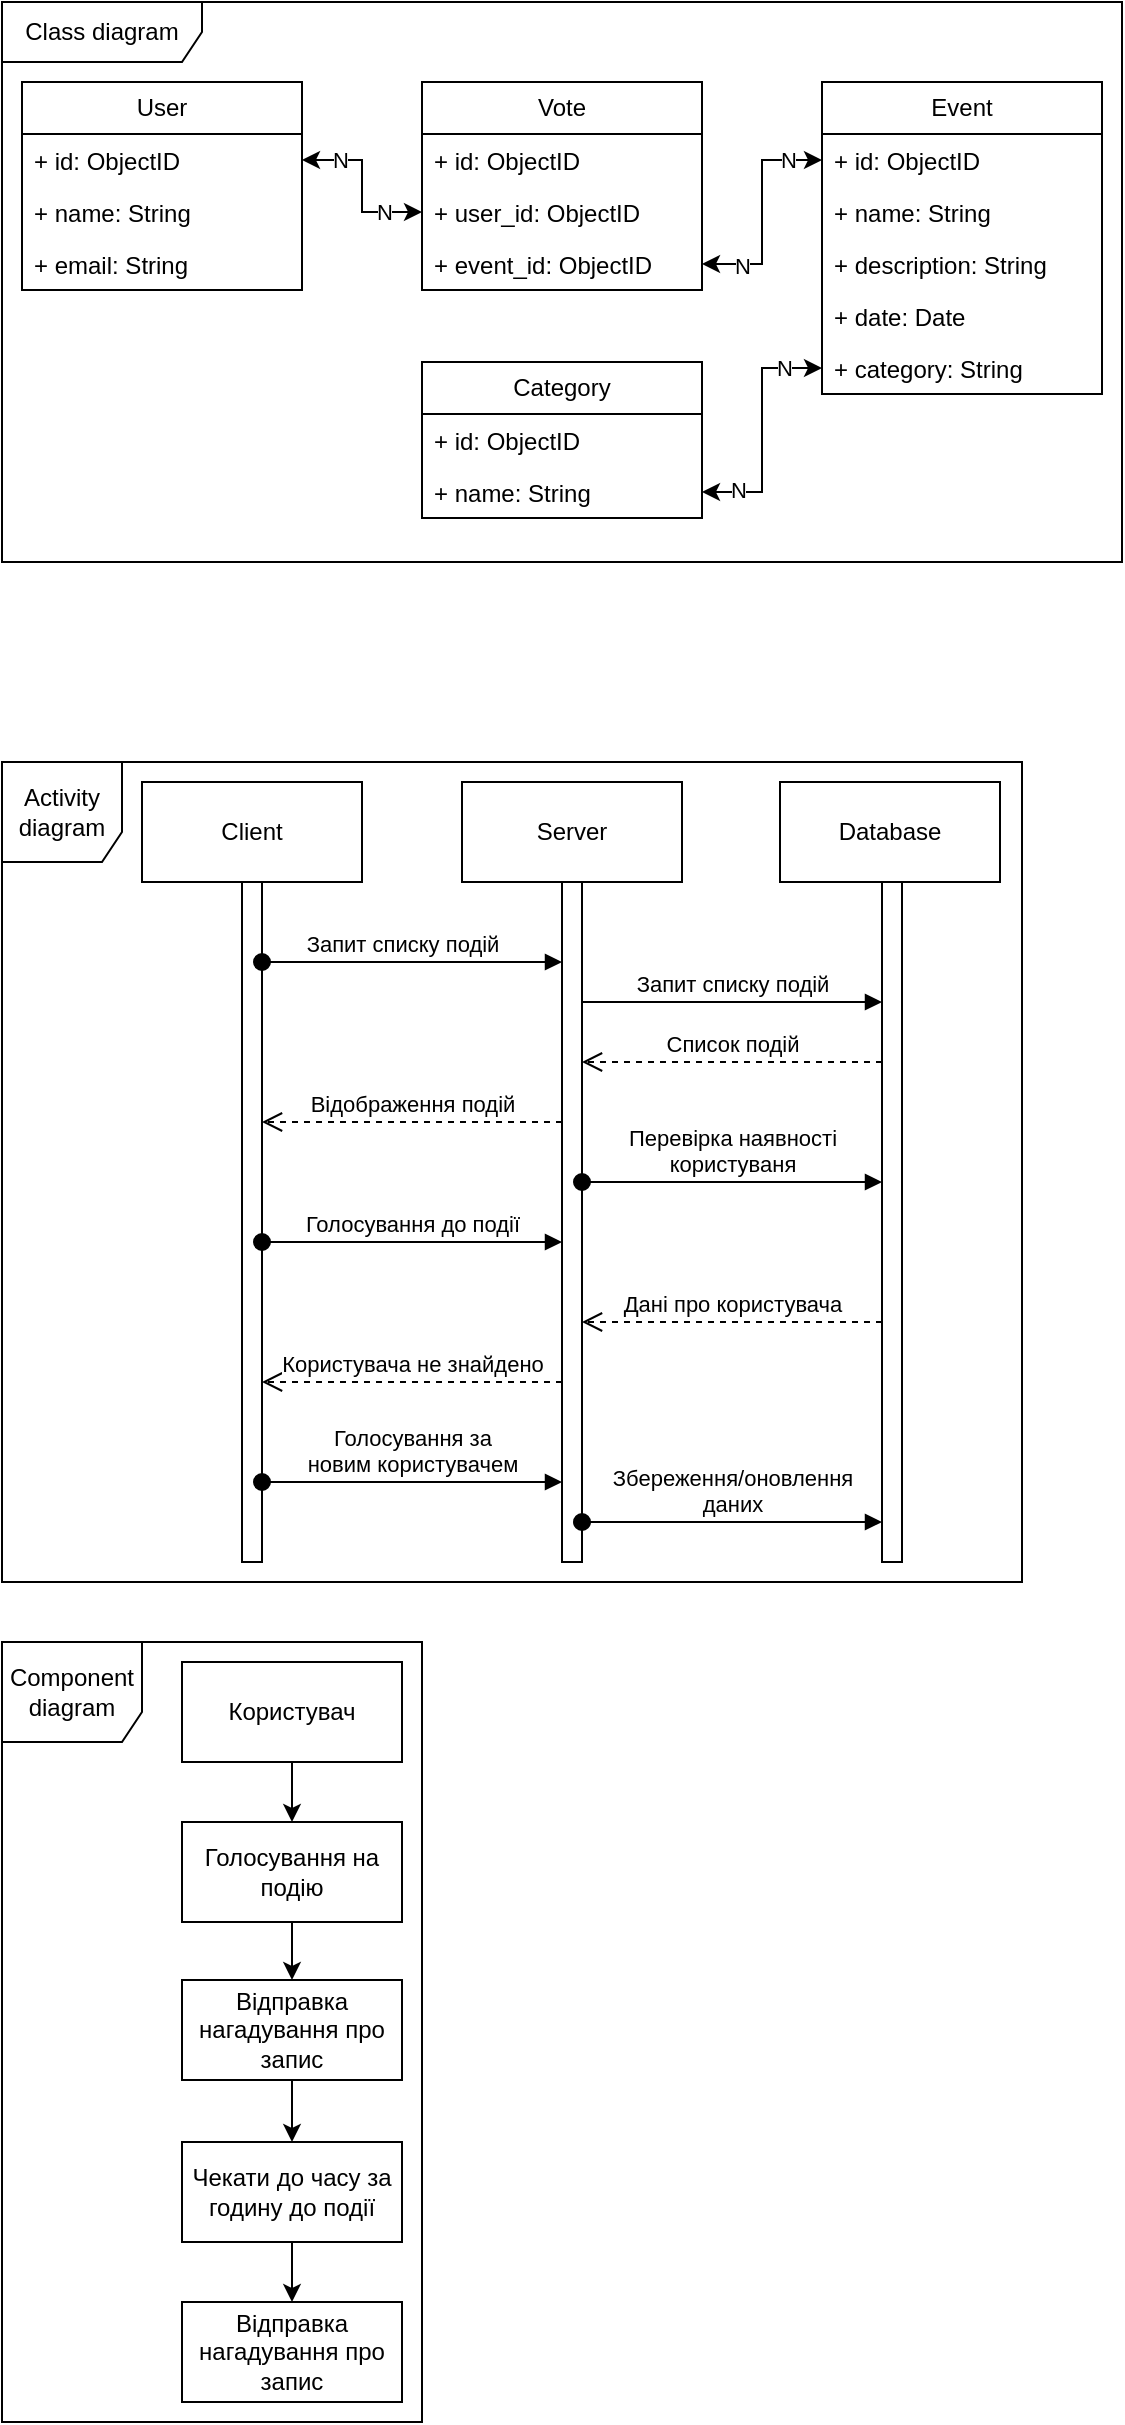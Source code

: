 <mxfile version="24.1.0" type="device">
  <diagram name="Страница — 1" id="8kipEARYRJaFEadC1Kch">
    <mxGraphModel dx="1195" dy="697" grid="1" gridSize="10" guides="1" tooltips="1" connect="1" arrows="1" fold="1" page="1" pageScale="1" pageWidth="827" pageHeight="1169" math="0" shadow="0">
      <root>
        <mxCell id="0" />
        <mxCell id="1" parent="0" />
        <mxCell id="-2Qa8j6UVPZS23jxc8oc-122" value="" style="group" vertex="1" connectable="0" parent="1">
          <mxGeometry x="30" y="430" width="510" height="410" as="geometry" />
        </mxCell>
        <mxCell id="-2Qa8j6UVPZS23jxc8oc-103" value="Client" style="html=1;whiteSpace=wrap;" vertex="1" parent="-2Qa8j6UVPZS23jxc8oc-122">
          <mxGeometry x="70" y="10" width="110" height="50" as="geometry" />
        </mxCell>
        <mxCell id="-2Qa8j6UVPZS23jxc8oc-104" value="" style="html=1;points=[[0,0,0,0,5],[0,1,0,0,-5],[1,0,0,0,5],[1,1,0,0,-5]];perimeter=orthogonalPerimeter;outlineConnect=0;targetShapes=umlLifeline;portConstraint=eastwest;newEdgeStyle={&quot;curved&quot;:0,&quot;rounded&quot;:0};" vertex="1" parent="-2Qa8j6UVPZS23jxc8oc-122">
          <mxGeometry x="120" y="60" width="10" height="340" as="geometry" />
        </mxCell>
        <mxCell id="-2Qa8j6UVPZS23jxc8oc-105" value="Server" style="html=1;whiteSpace=wrap;" vertex="1" parent="-2Qa8j6UVPZS23jxc8oc-122">
          <mxGeometry x="230" y="10" width="110" height="50" as="geometry" />
        </mxCell>
        <mxCell id="-2Qa8j6UVPZS23jxc8oc-106" value="Database" style="html=1;whiteSpace=wrap;" vertex="1" parent="-2Qa8j6UVPZS23jxc8oc-122">
          <mxGeometry x="389" y="10" width="110" height="50" as="geometry" />
        </mxCell>
        <mxCell id="-2Qa8j6UVPZS23jxc8oc-107" value="" style="html=1;points=[[0,0,0,0,5],[0,1,0,0,-5],[1,0,0,0,5],[1,1,0,0,-5]];perimeter=orthogonalPerimeter;outlineConnect=0;targetShapes=umlLifeline;portConstraint=eastwest;newEdgeStyle={&quot;curved&quot;:0,&quot;rounded&quot;:0};" vertex="1" parent="-2Qa8j6UVPZS23jxc8oc-122">
          <mxGeometry x="280" y="60" width="10" height="340" as="geometry" />
        </mxCell>
        <mxCell id="-2Qa8j6UVPZS23jxc8oc-108" value="" style="html=1;points=[[0,0,0,0,5],[0,1,0,0,-5],[1,0,0,0,5],[1,1,0,0,-5]];perimeter=orthogonalPerimeter;outlineConnect=0;targetShapes=umlLifeline;portConstraint=eastwest;newEdgeStyle={&quot;curved&quot;:0,&quot;rounded&quot;:0};" vertex="1" parent="-2Qa8j6UVPZS23jxc8oc-122">
          <mxGeometry x="440" y="60" width="10" height="340" as="geometry" />
        </mxCell>
        <mxCell id="-2Qa8j6UVPZS23jxc8oc-110" value="Запит списку подій" style="html=1;verticalAlign=bottom;startArrow=oval;endArrow=block;startSize=8;curved=0;rounded=0;" edge="1" target="-2Qa8j6UVPZS23jxc8oc-107" parent="-2Qa8j6UVPZS23jxc8oc-122" source="-2Qa8j6UVPZS23jxc8oc-104">
          <mxGeometry x="-0.067" relative="1" as="geometry">
            <mxPoint x="170" y="125" as="sourcePoint" />
            <mxPoint x="240" y="125" as="targetPoint" />
            <Array as="points">
              <mxPoint x="190" y="100" />
            </Array>
            <mxPoint as="offset" />
          </mxGeometry>
        </mxCell>
        <mxCell id="-2Qa8j6UVPZS23jxc8oc-112" value="Запит списку подій" style="html=1;verticalAlign=bottom;endArrow=block;curved=0;rounded=0;" edge="1" target="-2Qa8j6UVPZS23jxc8oc-108" parent="-2Qa8j6UVPZS23jxc8oc-122" source="-2Qa8j6UVPZS23jxc8oc-107">
          <mxGeometry relative="1" as="geometry">
            <mxPoint x="319" y="125" as="sourcePoint" />
            <mxPoint x="389" y="125" as="targetPoint" />
            <Array as="points">
              <mxPoint x="340" y="120" />
            </Array>
          </mxGeometry>
        </mxCell>
        <mxCell id="-2Qa8j6UVPZS23jxc8oc-113" value="Список подій" style="html=1;verticalAlign=bottom;endArrow=open;dashed=1;endSize=8;curved=0;rounded=0;" edge="1" source="-2Qa8j6UVPZS23jxc8oc-108" parent="-2Qa8j6UVPZS23jxc8oc-122" target="-2Qa8j6UVPZS23jxc8oc-107">
          <mxGeometry relative="1" as="geometry">
            <mxPoint x="319" y="195" as="targetPoint" />
            <mxPoint x="389" y="195" as="sourcePoint" />
            <Array as="points">
              <mxPoint x="360" y="150" />
            </Array>
          </mxGeometry>
        </mxCell>
        <mxCell id="-2Qa8j6UVPZS23jxc8oc-114" value="Відображення подій" style="html=1;verticalAlign=bottom;endArrow=open;dashed=1;endSize=8;curved=0;rounded=0;" edge="1" parent="-2Qa8j6UVPZS23jxc8oc-122">
          <mxGeometry relative="1" as="geometry">
            <mxPoint x="130" y="180" as="targetPoint" />
            <mxPoint x="280" y="180" as="sourcePoint" />
            <Array as="points">
              <mxPoint x="200" y="180" />
            </Array>
          </mxGeometry>
        </mxCell>
        <mxCell id="-2Qa8j6UVPZS23jxc8oc-115" value="Голосування до події" style="html=1;verticalAlign=bottom;startArrow=oval;startFill=1;endArrow=block;startSize=8;curved=0;rounded=0;entryX=0;entryY=0.342;entryDx=0;entryDy=0;entryPerimeter=0;" edge="1" parent="-2Qa8j6UVPZS23jxc8oc-122" source="-2Qa8j6UVPZS23jxc8oc-104">
          <mxGeometry width="60" relative="1" as="geometry">
            <mxPoint x="135.83" y="240.0" as="sourcePoint" />
            <mxPoint x="280" y="240.0" as="targetPoint" />
          </mxGeometry>
        </mxCell>
        <mxCell id="-2Qa8j6UVPZS23jxc8oc-116" value="Перевірка наявності&lt;div&gt;користуваня&lt;/div&gt;" style="html=1;verticalAlign=bottom;startArrow=oval;startFill=1;endArrow=block;startSize=8;curved=0;rounded=0;exitX=1;exitY=0.378;exitDx=0;exitDy=0;exitPerimeter=0;" edge="1" parent="-2Qa8j6UVPZS23jxc8oc-122">
          <mxGeometry width="60" relative="1" as="geometry">
            <mxPoint x="290" y="210" as="sourcePoint" />
            <mxPoint x="440" y="210" as="targetPoint" />
          </mxGeometry>
        </mxCell>
        <mxCell id="-2Qa8j6UVPZS23jxc8oc-117" value="Дані про користувача" style="html=1;verticalAlign=bottom;endArrow=open;dashed=1;endSize=8;curved=0;rounded=0;" edge="1" parent="-2Qa8j6UVPZS23jxc8oc-122">
          <mxGeometry relative="1" as="geometry">
            <mxPoint x="290" y="280" as="targetPoint" />
            <mxPoint x="440" y="280" as="sourcePoint" />
            <Array as="points">
              <mxPoint x="360" y="280" />
            </Array>
          </mxGeometry>
        </mxCell>
        <mxCell id="-2Qa8j6UVPZS23jxc8oc-118" value="Користувача не знайдено" style="html=1;verticalAlign=bottom;endArrow=open;dashed=1;endSize=8;curved=0;rounded=0;" edge="1" parent="-2Qa8j6UVPZS23jxc8oc-122">
          <mxGeometry relative="1" as="geometry">
            <mxPoint x="130" y="310" as="targetPoint" />
            <mxPoint x="280" y="310" as="sourcePoint" />
            <Array as="points">
              <mxPoint x="200" y="310" />
            </Array>
          </mxGeometry>
        </mxCell>
        <mxCell id="-2Qa8j6UVPZS23jxc8oc-119" value="Голосування за&lt;div&gt;новим користувачем&lt;/div&gt;" style="html=1;verticalAlign=bottom;startArrow=oval;startFill=1;endArrow=block;startSize=8;curved=0;rounded=0;" edge="1" parent="-2Qa8j6UVPZS23jxc8oc-122">
          <mxGeometry width="60" relative="1" as="geometry">
            <mxPoint x="130" y="360" as="sourcePoint" />
            <mxPoint x="280" y="360" as="targetPoint" />
          </mxGeometry>
        </mxCell>
        <mxCell id="-2Qa8j6UVPZS23jxc8oc-120" value="Збереження/оновлення&lt;div&gt;даних&lt;/div&gt;" style="html=1;verticalAlign=bottom;startArrow=oval;startFill=1;endArrow=block;startSize=8;curved=0;rounded=0;" edge="1" parent="-2Qa8j6UVPZS23jxc8oc-122">
          <mxGeometry width="60" relative="1" as="geometry">
            <mxPoint x="290" y="380" as="sourcePoint" />
            <mxPoint x="440" y="380" as="targetPoint" />
          </mxGeometry>
        </mxCell>
        <mxCell id="-2Qa8j6UVPZS23jxc8oc-121" value="Activity diagram" style="shape=umlFrame;whiteSpace=wrap;html=1;pointerEvents=0;width=60;height=50;" vertex="1" parent="-2Qa8j6UVPZS23jxc8oc-122">
          <mxGeometry width="510" height="410" as="geometry" />
        </mxCell>
        <mxCell id="-2Qa8j6UVPZS23jxc8oc-123" value="" style="group" vertex="1" connectable="0" parent="1">
          <mxGeometry x="30" y="50" width="560" height="280" as="geometry" />
        </mxCell>
        <mxCell id="-2Qa8j6UVPZS23jxc8oc-17" value="User" style="swimlane;fontStyle=0;childLayout=stackLayout;horizontal=1;startSize=26;fillColor=none;horizontalStack=0;resizeParent=1;resizeParentMax=0;resizeLast=0;collapsible=1;marginBottom=0;whiteSpace=wrap;html=1;" vertex="1" parent="-2Qa8j6UVPZS23jxc8oc-123">
          <mxGeometry x="10" y="40" width="140" height="104" as="geometry" />
        </mxCell>
        <mxCell id="-2Qa8j6UVPZS23jxc8oc-18" value="+ id: ObjectID" style="text;strokeColor=none;fillColor=none;align=left;verticalAlign=top;spacingLeft=4;spacingRight=4;overflow=hidden;rotatable=0;points=[[0,0.5],[1,0.5]];portConstraint=eastwest;whiteSpace=wrap;html=1;" vertex="1" parent="-2Qa8j6UVPZS23jxc8oc-17">
          <mxGeometry y="26" width="140" height="26" as="geometry" />
        </mxCell>
        <mxCell id="-2Qa8j6UVPZS23jxc8oc-19" value="+ name: String" style="text;strokeColor=none;fillColor=none;align=left;verticalAlign=top;spacingLeft=4;spacingRight=4;overflow=hidden;rotatable=0;points=[[0,0.5],[1,0.5]];portConstraint=eastwest;whiteSpace=wrap;html=1;" vertex="1" parent="-2Qa8j6UVPZS23jxc8oc-17">
          <mxGeometry y="52" width="140" height="26" as="geometry" />
        </mxCell>
        <mxCell id="-2Qa8j6UVPZS23jxc8oc-20" value="+ email: String" style="text;strokeColor=none;fillColor=none;align=left;verticalAlign=top;spacingLeft=4;spacingRight=4;overflow=hidden;rotatable=0;points=[[0,0.5],[1,0.5]];portConstraint=eastwest;whiteSpace=wrap;html=1;" vertex="1" parent="-2Qa8j6UVPZS23jxc8oc-17">
          <mxGeometry y="78" width="140" height="26" as="geometry" />
        </mxCell>
        <mxCell id="-2Qa8j6UVPZS23jxc8oc-21" value="Event" style="swimlane;fontStyle=0;childLayout=stackLayout;horizontal=1;startSize=26;fillColor=none;horizontalStack=0;resizeParent=1;resizeParentMax=0;resizeLast=0;collapsible=1;marginBottom=0;whiteSpace=wrap;html=1;" vertex="1" parent="-2Qa8j6UVPZS23jxc8oc-123">
          <mxGeometry x="410" y="40" width="140" height="156" as="geometry" />
        </mxCell>
        <mxCell id="-2Qa8j6UVPZS23jxc8oc-22" value="+ id: ObjectID" style="text;strokeColor=none;fillColor=none;align=left;verticalAlign=top;spacingLeft=4;spacingRight=4;overflow=hidden;rotatable=0;points=[[0,0.5],[1,0.5]];portConstraint=eastwest;whiteSpace=wrap;html=1;" vertex="1" parent="-2Qa8j6UVPZS23jxc8oc-21">
          <mxGeometry y="26" width="140" height="26" as="geometry" />
        </mxCell>
        <mxCell id="-2Qa8j6UVPZS23jxc8oc-23" value="+ name: String" style="text;strokeColor=none;fillColor=none;align=left;verticalAlign=top;spacingLeft=4;spacingRight=4;overflow=hidden;rotatable=0;points=[[0,0.5],[1,0.5]];portConstraint=eastwest;whiteSpace=wrap;html=1;" vertex="1" parent="-2Qa8j6UVPZS23jxc8oc-21">
          <mxGeometry y="52" width="140" height="26" as="geometry" />
        </mxCell>
        <mxCell id="-2Qa8j6UVPZS23jxc8oc-24" value="+ description: String" style="text;strokeColor=none;fillColor=none;align=left;verticalAlign=top;spacingLeft=4;spacingRight=4;overflow=hidden;rotatable=0;points=[[0,0.5],[1,0.5]];portConstraint=eastwest;whiteSpace=wrap;html=1;" vertex="1" parent="-2Qa8j6UVPZS23jxc8oc-21">
          <mxGeometry y="78" width="140" height="26" as="geometry" />
        </mxCell>
        <mxCell id="-2Qa8j6UVPZS23jxc8oc-33" value="+ date: Date" style="text;strokeColor=none;fillColor=none;align=left;verticalAlign=top;spacingLeft=4;spacingRight=4;overflow=hidden;rotatable=0;points=[[0,0.5],[1,0.5]];portConstraint=eastwest;whiteSpace=wrap;html=1;" vertex="1" parent="-2Qa8j6UVPZS23jxc8oc-21">
          <mxGeometry y="104" width="140" height="26" as="geometry" />
        </mxCell>
        <mxCell id="-2Qa8j6UVPZS23jxc8oc-34" value="+ category: String" style="text;strokeColor=none;fillColor=none;align=left;verticalAlign=top;spacingLeft=4;spacingRight=4;overflow=hidden;rotatable=0;points=[[0,0.5],[1,0.5]];portConstraint=eastwest;whiteSpace=wrap;html=1;" vertex="1" parent="-2Qa8j6UVPZS23jxc8oc-21">
          <mxGeometry y="130" width="140" height="26" as="geometry" />
        </mxCell>
        <mxCell id="-2Qa8j6UVPZS23jxc8oc-25" value="Vote" style="swimlane;fontStyle=0;childLayout=stackLayout;horizontal=1;startSize=26;fillColor=none;horizontalStack=0;resizeParent=1;resizeParentMax=0;resizeLast=0;collapsible=1;marginBottom=0;whiteSpace=wrap;html=1;" vertex="1" parent="-2Qa8j6UVPZS23jxc8oc-123">
          <mxGeometry x="210" y="40" width="140" height="104" as="geometry" />
        </mxCell>
        <mxCell id="-2Qa8j6UVPZS23jxc8oc-26" value="+ id: ObjectID" style="text;strokeColor=none;fillColor=none;align=left;verticalAlign=top;spacingLeft=4;spacingRight=4;overflow=hidden;rotatable=0;points=[[0,0.5],[1,0.5]];portConstraint=eastwest;whiteSpace=wrap;html=1;" vertex="1" parent="-2Qa8j6UVPZS23jxc8oc-25">
          <mxGeometry y="26" width="140" height="26" as="geometry" />
        </mxCell>
        <mxCell id="-2Qa8j6UVPZS23jxc8oc-27" value="+ user_id: ObjectID" style="text;strokeColor=none;fillColor=none;align=left;verticalAlign=top;spacingLeft=4;spacingRight=4;overflow=hidden;rotatable=0;points=[[0,0.5],[1,0.5]];portConstraint=eastwest;whiteSpace=wrap;html=1;" vertex="1" parent="-2Qa8j6UVPZS23jxc8oc-25">
          <mxGeometry y="52" width="140" height="26" as="geometry" />
        </mxCell>
        <mxCell id="-2Qa8j6UVPZS23jxc8oc-28" value="+ event_id: ObjectID" style="text;strokeColor=none;fillColor=none;align=left;verticalAlign=top;spacingLeft=4;spacingRight=4;overflow=hidden;rotatable=0;points=[[0,0.5],[1,0.5]];portConstraint=eastwest;whiteSpace=wrap;html=1;" vertex="1" parent="-2Qa8j6UVPZS23jxc8oc-25">
          <mxGeometry y="78" width="140" height="26" as="geometry" />
        </mxCell>
        <mxCell id="-2Qa8j6UVPZS23jxc8oc-29" value="Category" style="swimlane;fontStyle=0;childLayout=stackLayout;horizontal=1;startSize=26;fillColor=none;horizontalStack=0;resizeParent=1;resizeParentMax=0;resizeLast=0;collapsible=1;marginBottom=0;whiteSpace=wrap;html=1;" vertex="1" parent="-2Qa8j6UVPZS23jxc8oc-123">
          <mxGeometry x="210" y="180" width="140" height="78" as="geometry" />
        </mxCell>
        <mxCell id="-2Qa8j6UVPZS23jxc8oc-30" value="+ id: ObjectID" style="text;strokeColor=none;fillColor=none;align=left;verticalAlign=top;spacingLeft=4;spacingRight=4;overflow=hidden;rotatable=0;points=[[0,0.5],[1,0.5]];portConstraint=eastwest;whiteSpace=wrap;html=1;" vertex="1" parent="-2Qa8j6UVPZS23jxc8oc-29">
          <mxGeometry y="26" width="140" height="26" as="geometry" />
        </mxCell>
        <mxCell id="-2Qa8j6UVPZS23jxc8oc-31" value="+ name: String" style="text;strokeColor=none;fillColor=none;align=left;verticalAlign=top;spacingLeft=4;spacingRight=4;overflow=hidden;rotatable=0;points=[[0,0.5],[1,0.5]];portConstraint=eastwest;whiteSpace=wrap;html=1;" vertex="1" parent="-2Qa8j6UVPZS23jxc8oc-29">
          <mxGeometry y="52" width="140" height="26" as="geometry" />
        </mxCell>
        <mxCell id="-2Qa8j6UVPZS23jxc8oc-37" style="edgeStyle=orthogonalEdgeStyle;rounded=0;orthogonalLoop=1;jettySize=auto;html=1;startArrow=classic;startFill=1;" edge="1" parent="-2Qa8j6UVPZS23jxc8oc-123" source="-2Qa8j6UVPZS23jxc8oc-34" target="-2Qa8j6UVPZS23jxc8oc-31">
          <mxGeometry relative="1" as="geometry" />
        </mxCell>
        <mxCell id="-2Qa8j6UVPZS23jxc8oc-40" value="N" style="edgeLabel;html=1;align=center;verticalAlign=middle;resizable=0;points=[];" vertex="1" connectable="0" parent="-2Qa8j6UVPZS23jxc8oc-37">
          <mxGeometry x="-0.81" relative="1" as="geometry">
            <mxPoint x="-8" as="offset" />
          </mxGeometry>
        </mxCell>
        <mxCell id="-2Qa8j6UVPZS23jxc8oc-41" value="N" style="edgeLabel;html=1;align=center;verticalAlign=middle;resizable=0;points=[];" vertex="1" connectable="0" parent="-2Qa8j6UVPZS23jxc8oc-37">
          <mxGeometry x="0.714" y="-1" relative="1" as="geometry">
            <mxPoint as="offset" />
          </mxGeometry>
        </mxCell>
        <mxCell id="-2Qa8j6UVPZS23jxc8oc-38" style="edgeStyle=orthogonalEdgeStyle;rounded=0;orthogonalLoop=1;jettySize=auto;html=1;startArrow=classic;startFill=1;" edge="1" parent="-2Qa8j6UVPZS23jxc8oc-123" source="-2Qa8j6UVPZS23jxc8oc-27" target="-2Qa8j6UVPZS23jxc8oc-18">
          <mxGeometry relative="1" as="geometry" />
        </mxCell>
        <mxCell id="-2Qa8j6UVPZS23jxc8oc-45" value="N" style="edgeLabel;html=1;align=center;verticalAlign=middle;resizable=0;points=[];" vertex="1" connectable="0" parent="-2Qa8j6UVPZS23jxc8oc-38">
          <mxGeometry x="-0.831" relative="1" as="geometry">
            <mxPoint x="-12" as="offset" />
          </mxGeometry>
        </mxCell>
        <mxCell id="-2Qa8j6UVPZS23jxc8oc-46" value="N" style="edgeLabel;html=1;align=center;verticalAlign=middle;resizable=0;points=[];" vertex="1" connectable="0" parent="-2Qa8j6UVPZS23jxc8oc-38">
          <mxGeometry x="0.571" relative="1" as="geometry">
            <mxPoint as="offset" />
          </mxGeometry>
        </mxCell>
        <mxCell id="-2Qa8j6UVPZS23jxc8oc-39" style="edgeStyle=orthogonalEdgeStyle;rounded=0;orthogonalLoop=1;jettySize=auto;html=1;startArrow=classic;startFill=1;" edge="1" parent="-2Qa8j6UVPZS23jxc8oc-123" source="-2Qa8j6UVPZS23jxc8oc-28" target="-2Qa8j6UVPZS23jxc8oc-22">
          <mxGeometry relative="1" as="geometry" />
        </mxCell>
        <mxCell id="-2Qa8j6UVPZS23jxc8oc-42" value="N" style="edgeLabel;html=1;align=center;verticalAlign=middle;resizable=0;points=[];" vertex="1" connectable="0" parent="-2Qa8j6UVPZS23jxc8oc-39">
          <mxGeometry x="0.691" relative="1" as="geometry">
            <mxPoint as="offset" />
          </mxGeometry>
        </mxCell>
        <mxCell id="-2Qa8j6UVPZS23jxc8oc-43" value="N" style="edgeLabel;html=1;align=center;verticalAlign=middle;resizable=0;points=[];" vertex="1" connectable="0" parent="-2Qa8j6UVPZS23jxc8oc-39">
          <mxGeometry x="-0.841" y="-1" relative="1" as="geometry">
            <mxPoint x="11" as="offset" />
          </mxGeometry>
        </mxCell>
        <mxCell id="-2Qa8j6UVPZS23jxc8oc-50" value="&lt;span style=&quot;text-wrap: nowrap;&quot;&gt;Class diagram&lt;/span&gt;" style="shape=umlFrame;whiteSpace=wrap;html=1;pointerEvents=0;width=100;height=30;fillStyle=solid;" vertex="1" parent="-2Qa8j6UVPZS23jxc8oc-123">
          <mxGeometry width="560" height="280" as="geometry" />
        </mxCell>
        <mxCell id="-2Qa8j6UVPZS23jxc8oc-136" value="" style="group" vertex="1" connectable="0" parent="1">
          <mxGeometry x="30" y="870" width="210" height="390" as="geometry" />
        </mxCell>
        <mxCell id="-2Qa8j6UVPZS23jxc8oc-130" style="edgeStyle=orthogonalEdgeStyle;rounded=0;orthogonalLoop=1;jettySize=auto;html=1;" edge="1" parent="-2Qa8j6UVPZS23jxc8oc-136" source="-2Qa8j6UVPZS23jxc8oc-125" target="-2Qa8j6UVPZS23jxc8oc-126">
          <mxGeometry relative="1" as="geometry" />
        </mxCell>
        <mxCell id="-2Qa8j6UVPZS23jxc8oc-125" value="Користувач" style="html=1;whiteSpace=wrap;" vertex="1" parent="-2Qa8j6UVPZS23jxc8oc-136">
          <mxGeometry x="90" y="10" width="110" height="50" as="geometry" />
        </mxCell>
        <mxCell id="-2Qa8j6UVPZS23jxc8oc-131" style="edgeStyle=orthogonalEdgeStyle;rounded=0;orthogonalLoop=1;jettySize=auto;html=1;" edge="1" parent="-2Qa8j6UVPZS23jxc8oc-136" source="-2Qa8j6UVPZS23jxc8oc-126" target="-2Qa8j6UVPZS23jxc8oc-127">
          <mxGeometry relative="1" as="geometry" />
        </mxCell>
        <mxCell id="-2Qa8j6UVPZS23jxc8oc-126" value="Голосування на подію" style="html=1;whiteSpace=wrap;" vertex="1" parent="-2Qa8j6UVPZS23jxc8oc-136">
          <mxGeometry x="90" y="90" width="110" height="50" as="geometry" />
        </mxCell>
        <mxCell id="-2Qa8j6UVPZS23jxc8oc-133" style="edgeStyle=orthogonalEdgeStyle;rounded=0;orthogonalLoop=1;jettySize=auto;html=1;" edge="1" parent="-2Qa8j6UVPZS23jxc8oc-136" source="-2Qa8j6UVPZS23jxc8oc-127" target="-2Qa8j6UVPZS23jxc8oc-128">
          <mxGeometry relative="1" as="geometry" />
        </mxCell>
        <mxCell id="-2Qa8j6UVPZS23jxc8oc-127" value="Відправка нагадування про запис" style="html=1;whiteSpace=wrap;" vertex="1" parent="-2Qa8j6UVPZS23jxc8oc-136">
          <mxGeometry x="90" y="169" width="110" height="50" as="geometry" />
        </mxCell>
        <mxCell id="-2Qa8j6UVPZS23jxc8oc-134" style="edgeStyle=orthogonalEdgeStyle;rounded=0;orthogonalLoop=1;jettySize=auto;html=1;" edge="1" parent="-2Qa8j6UVPZS23jxc8oc-136" source="-2Qa8j6UVPZS23jxc8oc-128" target="-2Qa8j6UVPZS23jxc8oc-129">
          <mxGeometry relative="1" as="geometry" />
        </mxCell>
        <mxCell id="-2Qa8j6UVPZS23jxc8oc-128" value="Чекати до часу за годину до події" style="html=1;whiteSpace=wrap;" vertex="1" parent="-2Qa8j6UVPZS23jxc8oc-136">
          <mxGeometry x="90" y="250" width="110" height="50" as="geometry" />
        </mxCell>
        <mxCell id="-2Qa8j6UVPZS23jxc8oc-129" value="Відправка нагадування про запис" style="html=1;whiteSpace=wrap;" vertex="1" parent="-2Qa8j6UVPZS23jxc8oc-136">
          <mxGeometry x="90" y="330" width="110" height="50" as="geometry" />
        </mxCell>
        <mxCell id="-2Qa8j6UVPZS23jxc8oc-135" value="Component diagram" style="shape=umlFrame;whiteSpace=wrap;html=1;pointerEvents=0;width=70;height=50;" vertex="1" parent="-2Qa8j6UVPZS23jxc8oc-136">
          <mxGeometry width="210" height="390" as="geometry" />
        </mxCell>
      </root>
    </mxGraphModel>
  </diagram>
</mxfile>
